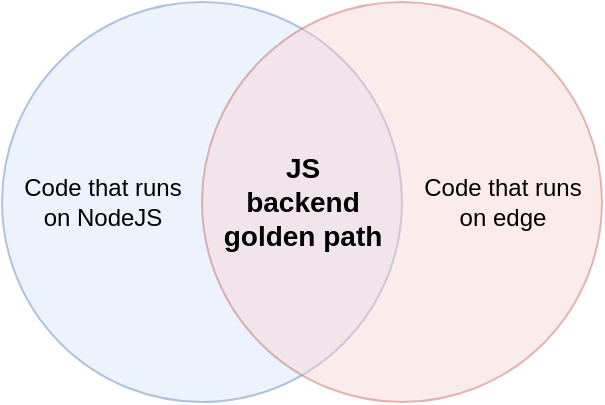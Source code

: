 <mxfile version="16.6.4" type="device"><diagram name="1 oldal" id="yTtiCl8wU1QipExr6Qv_"><mxGraphModel dx="1742" dy="616" grid="1" gridSize="10" guides="1" tooltips="1" connect="1" arrows="1" fold="1" page="0" pageScale="1" pageWidth="1169" pageHeight="827" math="0" shadow="0"><root><mxCell id="0"/><mxCell id="1" parent="0"/><mxCell id="I_JEJb52zLFdTlIO5UJ--1" value="" style="ellipse;whiteSpace=wrap;html=1;fillColor=#dae8fc;labelBackgroundColor=#FF5E5E;fillStyle=auto;strokeColor=#6c8ebf;opacity=50;" parent="1" vertex="1"><mxGeometry x="-800" y="222" width="200" height="200" as="geometry"/></mxCell><mxCell id="I_JEJb52zLFdTlIO5UJ--2" value="" style="ellipse;whiteSpace=wrap;html=1;fillStyle=auto;fillColor=#f8cecc;opacity=40;strokeColor=#b85450;" parent="1" vertex="1"><mxGeometry x="-700" y="222" width="200" height="200" as="geometry"/></mxCell><mxCell id="I_JEJb52zLFdTlIO5UJ--3" value="Code that runs&lt;br&gt;on NodeJS" style="text;html=1;align=center;verticalAlign=middle;resizable=0;points=[];autosize=1;strokeColor=none;fillColor=none;" parent="1" vertex="1"><mxGeometry x="-800" y="302" width="100" height="40" as="geometry"/></mxCell><mxCell id="I_JEJb52zLFdTlIO5UJ--4" value="Code that runs&lt;br&gt;on edge" style="text;html=1;align=center;verticalAlign=middle;resizable=0;points=[];autosize=1;strokeColor=none;fillColor=none;" parent="1" vertex="1"><mxGeometry x="-600" y="302" width="100" height="40" as="geometry"/></mxCell><mxCell id="I_JEJb52zLFdTlIO5UJ--5" value="JS&lt;br style=&quot;font-size: 14px&quot;&gt;backend&lt;br style=&quot;font-size: 14px&quot;&gt;golden path" style="text;html=1;align=center;verticalAlign=middle;resizable=0;points=[];autosize=1;strokeColor=none;fillColor=none;rounded=0;fontStyle=1;fontSize=14;" parent="1" vertex="1"><mxGeometry x="-695" y="292" width="90" height="60" as="geometry"/></mxCell></root></mxGraphModel></diagram></mxfile>